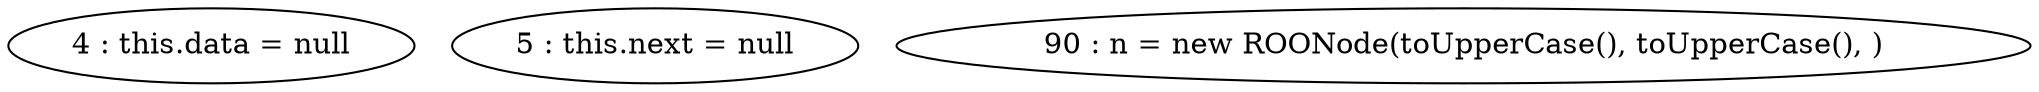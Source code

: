 digraph G {
"4 : this.data = null"
"5 : this.next = null"
"90 : n = new ROONode(toUpperCase(), toUpperCase(), )"
}